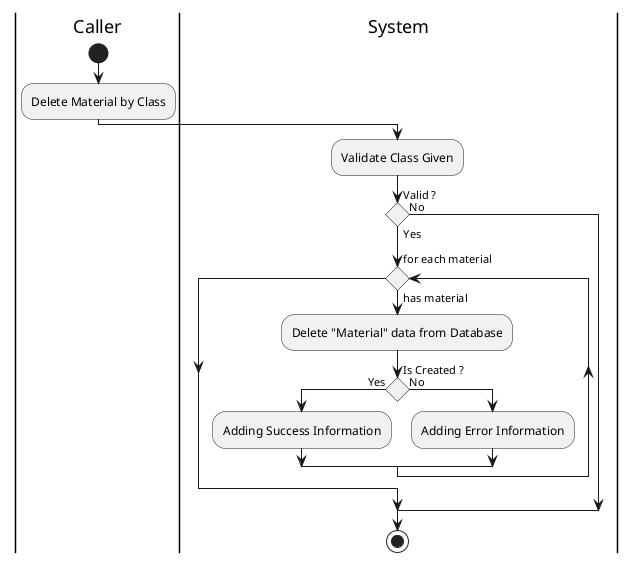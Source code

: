 @startuml DeleteMaterial

skinparam ConditionEndStyle hline
skinparam conditionStyle diamond
skinparam Monochrome true
skinparam Shadowing false

|Caller|
start
:Delete Material by Class;

|System|
:Validate Class Given;
if (Valid ?) then (Yes)
    while (for each material) is (has material)
        :Delete "Material" data from Database;
        if (Is Created ?) then (Yes)
            :Adding Success Information;
        else (No)
            :Adding Error Information;
        endif
    endwhile
else (No)
endif
stop

@enduml